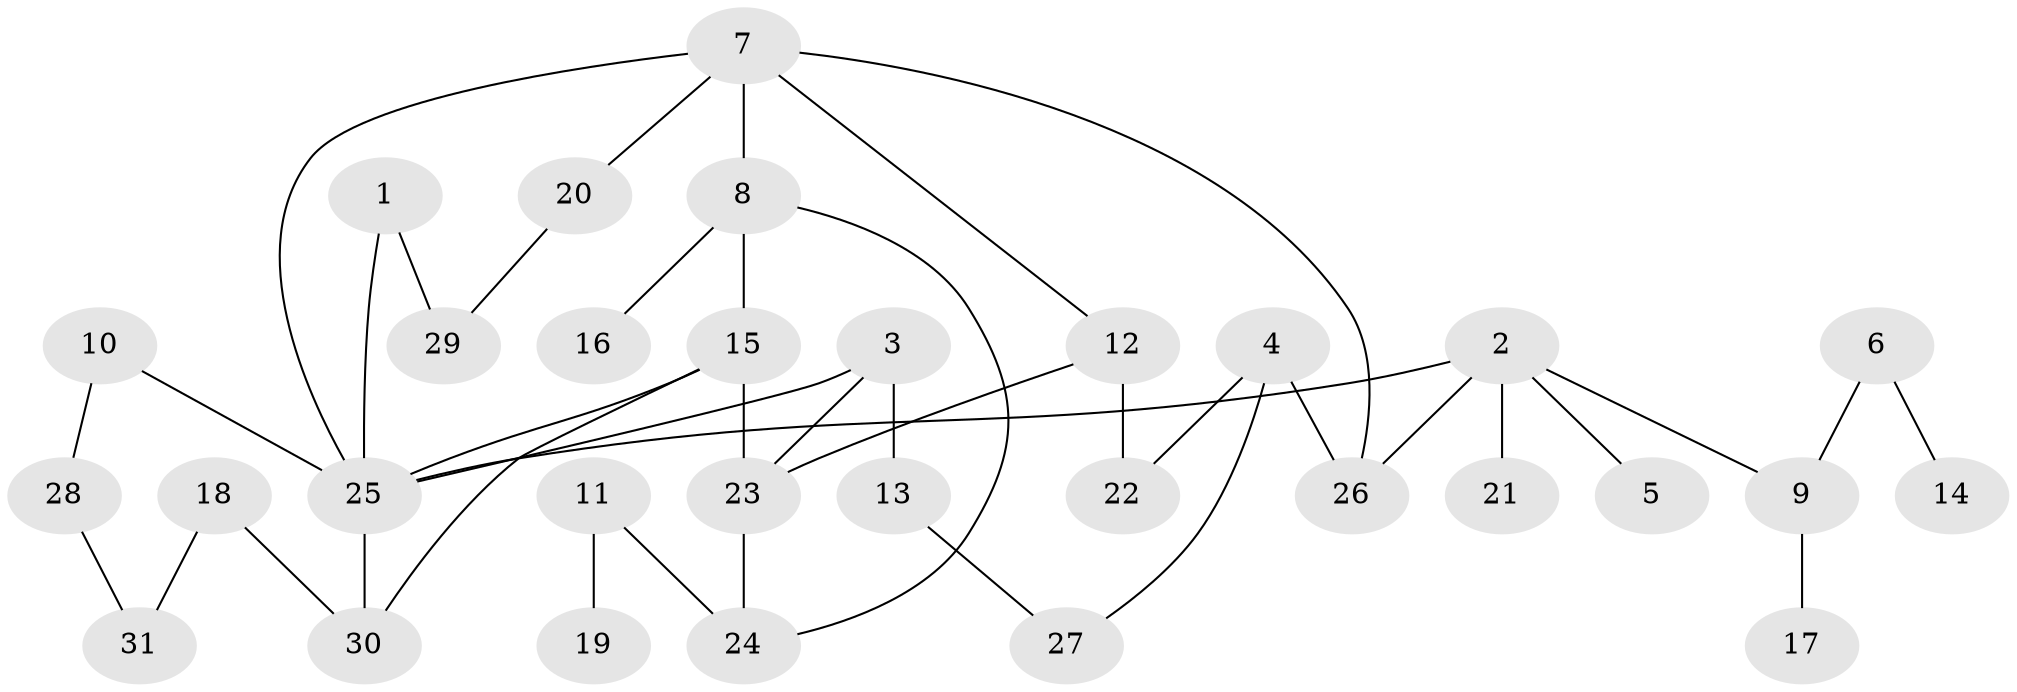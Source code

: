 // original degree distribution, {2: 0.3225806451612903, 8: 0.016129032258064516, 3: 0.11290322580645161, 5: 0.06451612903225806, 6: 0.016129032258064516, 4: 0.0967741935483871, 1: 0.3709677419354839}
// Generated by graph-tools (version 1.1) at 2025/01/03/09/25 03:01:06]
// undirected, 31 vertices, 40 edges
graph export_dot {
graph [start="1"]
  node [color=gray90,style=filled];
  1;
  2;
  3;
  4;
  5;
  6;
  7;
  8;
  9;
  10;
  11;
  12;
  13;
  14;
  15;
  16;
  17;
  18;
  19;
  20;
  21;
  22;
  23;
  24;
  25;
  26;
  27;
  28;
  29;
  30;
  31;
  1 -- 25 [weight=1.0];
  1 -- 29 [weight=1.0];
  2 -- 5 [weight=1.0];
  2 -- 9 [weight=1.0];
  2 -- 21 [weight=1.0];
  2 -- 25 [weight=1.0];
  2 -- 26 [weight=1.0];
  3 -- 13 [weight=1.0];
  3 -- 23 [weight=1.0];
  3 -- 25 [weight=1.0];
  4 -- 22 [weight=1.0];
  4 -- 26 [weight=1.0];
  4 -- 27 [weight=1.0];
  6 -- 9 [weight=1.0];
  6 -- 14 [weight=1.0];
  7 -- 8 [weight=1.0];
  7 -- 12 [weight=1.0];
  7 -- 20 [weight=1.0];
  7 -- 25 [weight=1.0];
  7 -- 26 [weight=1.0];
  8 -- 15 [weight=1.0];
  8 -- 16 [weight=1.0];
  8 -- 24 [weight=1.0];
  9 -- 17 [weight=1.0];
  10 -- 25 [weight=1.0];
  10 -- 28 [weight=1.0];
  11 -- 19 [weight=1.0];
  11 -- 24 [weight=1.0];
  12 -- 22 [weight=1.0];
  12 -- 23 [weight=1.0];
  13 -- 27 [weight=1.0];
  15 -- 23 [weight=1.0];
  15 -- 25 [weight=1.0];
  15 -- 30 [weight=1.0];
  18 -- 30 [weight=1.0];
  18 -- 31 [weight=1.0];
  20 -- 29 [weight=1.0];
  23 -- 24 [weight=1.0];
  25 -- 30 [weight=1.0];
  28 -- 31 [weight=1.0];
}
